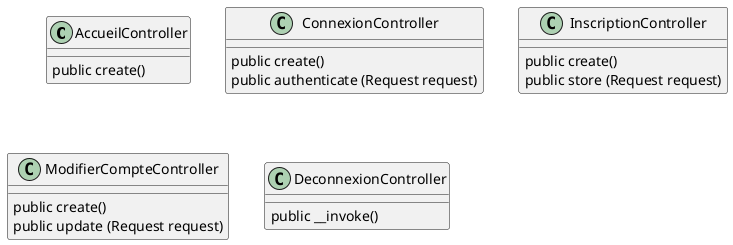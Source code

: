 @startuml diagrammeControllers

class AccueilController{
    public create()
}

class ConnexionController{
    public create()
    public authenticate (Request request)
}

class InscriptionController{
    public create()
    public store (Request request)
}

class ModifierCompteController{
    public create()
    public update (Request request)
}

class DeconnexionController{
    public __invoke()
}

@enduml
